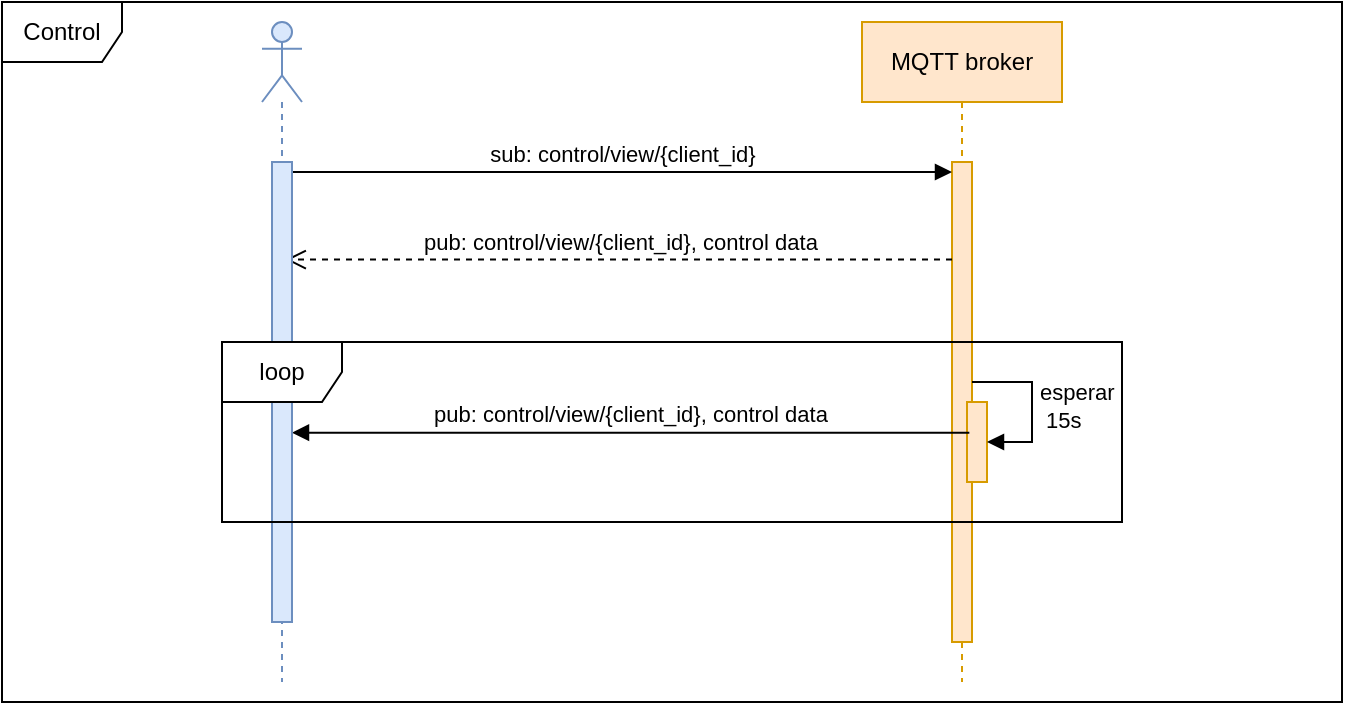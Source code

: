 <mxfile version="27.1.5">
  <diagram name="Página-1" id="c1nH3qmYjXsbv-IB5Y2F">
    <mxGraphModel dx="815" dy="447" grid="1" gridSize="10" guides="1" tooltips="1" connect="1" arrows="1" fold="1" page="1" pageScale="1" pageWidth="827" pageHeight="1169" math="0" shadow="0">
      <root>
        <mxCell id="0" />
        <mxCell id="1" parent="0" />
        <mxCell id="Rl3pUVa1ZcTwZwLe64zG-2" value="MQTT broker" style="shape=umlLifeline;perimeter=lifelinePerimeter;whiteSpace=wrap;html=1;container=1;dropTarget=0;collapsible=0;recursiveResize=0;outlineConnect=0;portConstraint=eastwest;newEdgeStyle={&quot;curved&quot;:0,&quot;rounded&quot;:0};fillColor=#ffe6cc;strokeColor=#d79b00;" parent="1" vertex="1">
          <mxGeometry x="480" y="60" width="100" height="330" as="geometry" />
        </mxCell>
        <mxCell id="Rl3pUVa1ZcTwZwLe64zG-3" value="" style="html=1;points=[[0,0,0,0,5],[0,1,0,0,-5],[1,0,0,0,5],[1,1,0,0,-5]];perimeter=orthogonalPerimeter;outlineConnect=0;targetShapes=umlLifeline;portConstraint=eastwest;newEdgeStyle={&quot;curved&quot;:0,&quot;rounded&quot;:0};fillColor=#ffe6cc;strokeColor=#d79b00;" parent="Rl3pUVa1ZcTwZwLe64zG-2" vertex="1">
          <mxGeometry x="45" y="70" width="10" height="240" as="geometry" />
        </mxCell>
        <mxCell id="Rl3pUVa1ZcTwZwLe64zG-4" value="sub: control/view/{client_id}" style="html=1;verticalAlign=bottom;endArrow=block;curved=0;rounded=0;entryX=0;entryY=0;entryDx=0;entryDy=5;" parent="1" source="Rl3pUVa1ZcTwZwLe64zG-6" target="Rl3pUVa1ZcTwZwLe64zG-3" edge="1">
          <mxGeometry x="-0.002" relative="1" as="geometry">
            <mxPoint x="300" y="125" as="sourcePoint" />
            <mxPoint as="offset" />
          </mxGeometry>
        </mxCell>
        <mxCell id="Rl3pUVa1ZcTwZwLe64zG-23" value="Control" style="shape=umlFrame;whiteSpace=wrap;html=1;pointerEvents=0;" parent="1" vertex="1">
          <mxGeometry x="50" y="50" width="670" height="350" as="geometry" />
        </mxCell>
        <mxCell id="d-V5onAtQstbQLEnnQEx-1" value="pub: control/view/{client_id}, control data" style="html=1;verticalAlign=bottom;endArrow=open;dashed=1;endSize=8;curved=0;rounded=0;entryX=0.686;entryY=0.212;entryDx=0;entryDy=0;entryPerimeter=0;" parent="1" edge="1" target="Rl3pUVa1ZcTwZwLe64zG-6" source="Rl3pUVa1ZcTwZwLe64zG-3">
          <mxGeometry relative="1" as="geometry">
            <mxPoint x="519.0" y="180" as="sourcePoint" />
            <mxPoint x="195" y="180" as="targetPoint" />
          </mxGeometry>
        </mxCell>
        <mxCell id="d-V5onAtQstbQLEnnQEx-13" value="" style="html=1;points=[[0,0,0,0,5],[0,1,0,0,-5],[1,0,0,0,5],[1,1,0,0,-5]];perimeter=orthogonalPerimeter;outlineConnect=0;targetShapes=umlLifeline;portConstraint=eastwest;newEdgeStyle={&quot;curved&quot;:0,&quot;rounded&quot;:0};fillColor=#ffe6cc;strokeColor=#d79b00;" parent="1" vertex="1">
          <mxGeometry x="532.5" y="250" width="10" height="40" as="geometry" />
        </mxCell>
        <mxCell id="d-V5onAtQstbQLEnnQEx-14" value="&lt;div&gt;esperar&lt;/div&gt;&lt;div&gt;&amp;nbsp;15s&lt;/div&gt;" style="html=1;align=left;spacingLeft=2;endArrow=block;rounded=0;edgeStyle=orthogonalEdgeStyle;curved=0;rounded=0;" parent="1" target="d-V5onAtQstbQLEnnQEx-13" edge="1">
          <mxGeometry relative="1" as="geometry">
            <mxPoint x="535" y="240" as="sourcePoint" />
            <Array as="points">
              <mxPoint x="565" y="270" />
            </Array>
          </mxGeometry>
        </mxCell>
        <mxCell id="d-V5onAtQstbQLEnnQEx-15" value="pub: control/view/{client_id}, control data" style="html=1;verticalAlign=bottom;endArrow=block;curved=0;rounded=0;exitX=0.117;exitY=0.383;exitDx=0;exitDy=0;exitPerimeter=0;" parent="1" source="d-V5onAtQstbQLEnnQEx-13" target="Rl3pUVa1ZcTwZwLe64zG-6" edge="1">
          <mxGeometry width="80" relative="1" as="geometry">
            <mxPoint x="392.5" y="380" as="sourcePoint" />
            <mxPoint x="197.5" y="315.32" as="targetPoint" />
          </mxGeometry>
        </mxCell>
        <mxCell id="zulKpidPWJX_qkX9p7UT-1" value="" style="shape=umlLifeline;perimeter=lifelinePerimeter;whiteSpace=wrap;html=1;container=1;dropTarget=0;collapsible=0;recursiveResize=0;outlineConnect=0;portConstraint=eastwest;newEdgeStyle={&quot;curved&quot;:0,&quot;rounded&quot;:0};participant=umlActor;fillColor=#dae8fc;strokeColor=#6c8ebf;" vertex="1" parent="1">
          <mxGeometry x="180" y="60" width="20" height="330" as="geometry" />
        </mxCell>
        <mxCell id="Rl3pUVa1ZcTwZwLe64zG-6" value="" style="html=1;points=[[0,0,0,0,5],[0,1,0,0,-5],[1,0,0,0,5],[1,1,0,0,-5]];perimeter=orthogonalPerimeter;outlineConnect=0;targetShapes=umlLifeline;portConstraint=eastwest;newEdgeStyle={&quot;curved&quot;:0,&quot;rounded&quot;:0};fillColor=#dae8fc;strokeColor=#6c8ebf;" parent="zulKpidPWJX_qkX9p7UT-1" vertex="1">
          <mxGeometry x="5" y="70" width="10" height="230" as="geometry" />
        </mxCell>
        <mxCell id="d-V5onAtQstbQLEnnQEx-7" value="loop" style="shape=umlFrame;whiteSpace=wrap;html=1;pointerEvents=0;" parent="1" vertex="1">
          <mxGeometry x="160" y="220" width="450" height="90" as="geometry" />
        </mxCell>
      </root>
    </mxGraphModel>
  </diagram>
</mxfile>
